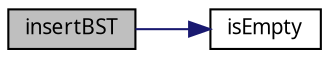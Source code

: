 digraph "insertBST"
{
  edge [fontname="Verdana",fontsize="10",labelfontname="Verdana",labelfontsize="10"];
  node [fontname="Verdana",fontsize="10",shape=record];
  rankdir="LR";
  Node1 [label="insertBST",height=0.2,width=0.4,color="black", fillcolor="grey75", style="filled", fontcolor="black"];
  Node1 -> Node2 [color="midnightblue",fontsize="10",style="solid",fontname="Verdana"];
  Node2 [label="isEmpty",height=0.2,width=0.4,color="black", fillcolor="white", style="filled",URL="$rbtree_8h.html#ac50136d3c440fdfe2a043e18039aee7b",tooltip="Checks if the RBTree is empty. "];
}
